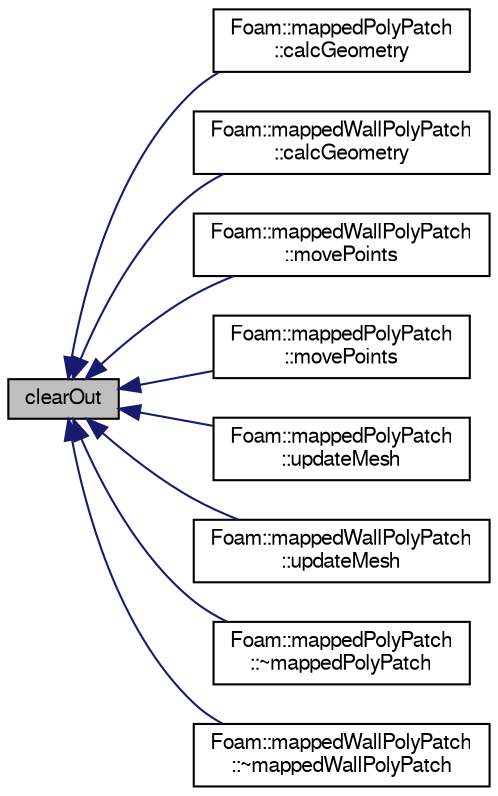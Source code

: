digraph "clearOut"
{
  bgcolor="transparent";
  edge [fontname="FreeSans",fontsize="10",labelfontname="FreeSans",labelfontsize="10"];
  node [fontname="FreeSans",fontsize="10",shape=record];
  rankdir="LR";
  Node1 [label="clearOut",height=0.2,width=0.4,color="black", fillcolor="grey75", style="filled" fontcolor="black"];
  Node1 -> Node2 [dir="back",color="midnightblue",fontsize="10",style="solid",fontname="FreeSans"];
  Node2 [label="Foam::mappedPolyPatch\l::calcGeometry",height=0.2,width=0.4,color="black",URL="$a01384.html#a58bb4c0382e9ee570811fb3f005a0a97",tooltip="Calculate the patch geometry. "];
  Node1 -> Node3 [dir="back",color="midnightblue",fontsize="10",style="solid",fontname="FreeSans"];
  Node3 [label="Foam::mappedWallPolyPatch\l::calcGeometry",height=0.2,width=0.4,color="black",URL="$a01390.html#a58bb4c0382e9ee570811fb3f005a0a97",tooltip="Calculate the patch geometry. "];
  Node1 -> Node4 [dir="back",color="midnightblue",fontsize="10",style="solid",fontname="FreeSans"];
  Node4 [label="Foam::mappedWallPolyPatch\l::movePoints",height=0.2,width=0.4,color="black",URL="$a01390.html#aacd07914399d9e26077bb4ed6a0ed2a2",tooltip="Correct patches after moving points. "];
  Node1 -> Node5 [dir="back",color="midnightblue",fontsize="10",style="solid",fontname="FreeSans"];
  Node5 [label="Foam::mappedPolyPatch\l::movePoints",height=0.2,width=0.4,color="black",URL="$a01384.html#aacd07914399d9e26077bb4ed6a0ed2a2",tooltip="Correct patches after moving points. "];
  Node1 -> Node6 [dir="back",color="midnightblue",fontsize="10",style="solid",fontname="FreeSans"];
  Node6 [label="Foam::mappedPolyPatch\l::updateMesh",height=0.2,width=0.4,color="black",URL="$a01384.html#a06139aa7a91eeed82560f0c3d03d1845",tooltip="Update of the patch topology. "];
  Node1 -> Node7 [dir="back",color="midnightblue",fontsize="10",style="solid",fontname="FreeSans"];
  Node7 [label="Foam::mappedWallPolyPatch\l::updateMesh",height=0.2,width=0.4,color="black",URL="$a01390.html#a06139aa7a91eeed82560f0c3d03d1845",tooltip="Update of the patch topology. "];
  Node1 -> Node8 [dir="back",color="midnightblue",fontsize="10",style="solid",fontname="FreeSans"];
  Node8 [label="Foam::mappedPolyPatch\l::~mappedPolyPatch",height=0.2,width=0.4,color="black",URL="$a01384.html#a0efbe9f57db6ae06e2428b7e64cc56c6",tooltip="Destructor. "];
  Node1 -> Node9 [dir="back",color="midnightblue",fontsize="10",style="solid",fontname="FreeSans"];
  Node9 [label="Foam::mappedWallPolyPatch\l::~mappedWallPolyPatch",height=0.2,width=0.4,color="black",URL="$a01390.html#aa6ac1c19dbc70a254bfb25fd8557b84d",tooltip="Destructor. "];
}
